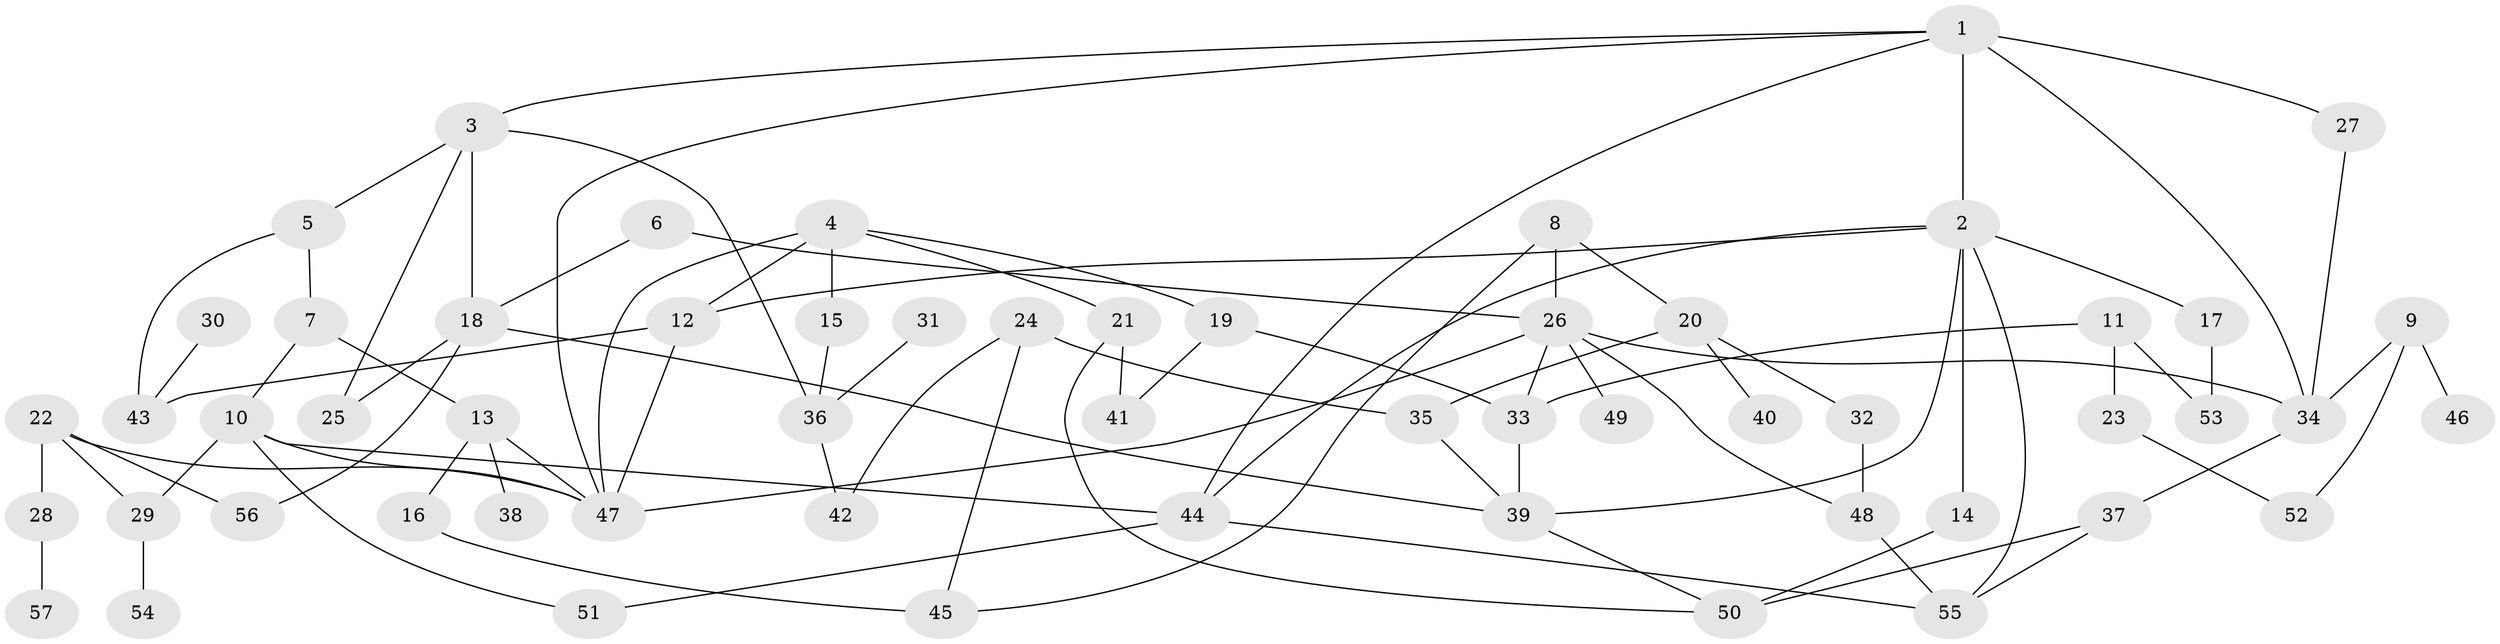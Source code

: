 // original degree distribution, {3: 0.20987654320987653, 6: 0.037037037037037035, 5: 0.07407407407407407, 4: 0.13580246913580246, 7: 0.012345679012345678, 8: 0.012345679012345678, 2: 0.37037037037037035, 1: 0.14814814814814814}
// Generated by graph-tools (version 1.1) at 2025/36/03/04/25 23:36:07]
// undirected, 57 vertices, 88 edges
graph export_dot {
  node [color=gray90,style=filled];
  1;
  2;
  3;
  4;
  5;
  6;
  7;
  8;
  9;
  10;
  11;
  12;
  13;
  14;
  15;
  16;
  17;
  18;
  19;
  20;
  21;
  22;
  23;
  24;
  25;
  26;
  27;
  28;
  29;
  30;
  31;
  32;
  33;
  34;
  35;
  36;
  37;
  38;
  39;
  40;
  41;
  42;
  43;
  44;
  45;
  46;
  47;
  48;
  49;
  50;
  51;
  52;
  53;
  54;
  55;
  56;
  57;
  1 -- 2 [weight=1.0];
  1 -- 3 [weight=1.0];
  1 -- 27 [weight=2.0];
  1 -- 34 [weight=1.0];
  1 -- 44 [weight=1.0];
  1 -- 47 [weight=1.0];
  2 -- 12 [weight=1.0];
  2 -- 14 [weight=1.0];
  2 -- 17 [weight=1.0];
  2 -- 39 [weight=1.0];
  2 -- 44 [weight=1.0];
  2 -- 55 [weight=1.0];
  3 -- 5 [weight=1.0];
  3 -- 18 [weight=1.0];
  3 -- 25 [weight=1.0];
  3 -- 36 [weight=1.0];
  4 -- 12 [weight=1.0];
  4 -- 15 [weight=1.0];
  4 -- 19 [weight=1.0];
  4 -- 21 [weight=1.0];
  4 -- 47 [weight=2.0];
  5 -- 7 [weight=1.0];
  5 -- 43 [weight=2.0];
  6 -- 18 [weight=1.0];
  6 -- 26 [weight=1.0];
  7 -- 10 [weight=1.0];
  7 -- 13 [weight=1.0];
  8 -- 20 [weight=1.0];
  8 -- 26 [weight=1.0];
  8 -- 45 [weight=1.0];
  9 -- 34 [weight=1.0];
  9 -- 46 [weight=1.0];
  9 -- 52 [weight=1.0];
  10 -- 29 [weight=1.0];
  10 -- 44 [weight=1.0];
  10 -- 47 [weight=1.0];
  10 -- 51 [weight=1.0];
  11 -- 23 [weight=1.0];
  11 -- 33 [weight=1.0];
  11 -- 53 [weight=1.0];
  12 -- 43 [weight=1.0];
  12 -- 47 [weight=1.0];
  13 -- 16 [weight=1.0];
  13 -- 38 [weight=1.0];
  13 -- 47 [weight=1.0];
  14 -- 50 [weight=1.0];
  15 -- 36 [weight=1.0];
  16 -- 45 [weight=1.0];
  17 -- 53 [weight=1.0];
  18 -- 25 [weight=1.0];
  18 -- 39 [weight=1.0];
  18 -- 56 [weight=1.0];
  19 -- 33 [weight=1.0];
  19 -- 41 [weight=1.0];
  20 -- 32 [weight=1.0];
  20 -- 35 [weight=1.0];
  20 -- 40 [weight=1.0];
  21 -- 41 [weight=1.0];
  21 -- 50 [weight=1.0];
  22 -- 28 [weight=1.0];
  22 -- 29 [weight=1.0];
  22 -- 47 [weight=1.0];
  22 -- 56 [weight=1.0];
  23 -- 52 [weight=1.0];
  24 -- 35 [weight=1.0];
  24 -- 42 [weight=1.0];
  24 -- 45 [weight=1.0];
  26 -- 33 [weight=1.0];
  26 -- 34 [weight=1.0];
  26 -- 47 [weight=1.0];
  26 -- 48 [weight=1.0];
  26 -- 49 [weight=1.0];
  27 -- 34 [weight=1.0];
  28 -- 57 [weight=1.0];
  29 -- 54 [weight=1.0];
  30 -- 43 [weight=1.0];
  31 -- 36 [weight=1.0];
  32 -- 48 [weight=1.0];
  33 -- 39 [weight=1.0];
  34 -- 37 [weight=1.0];
  35 -- 39 [weight=1.0];
  36 -- 42 [weight=1.0];
  37 -- 50 [weight=1.0];
  37 -- 55 [weight=1.0];
  39 -- 50 [weight=1.0];
  44 -- 51 [weight=1.0];
  44 -- 55 [weight=1.0];
  48 -- 55 [weight=1.0];
}
